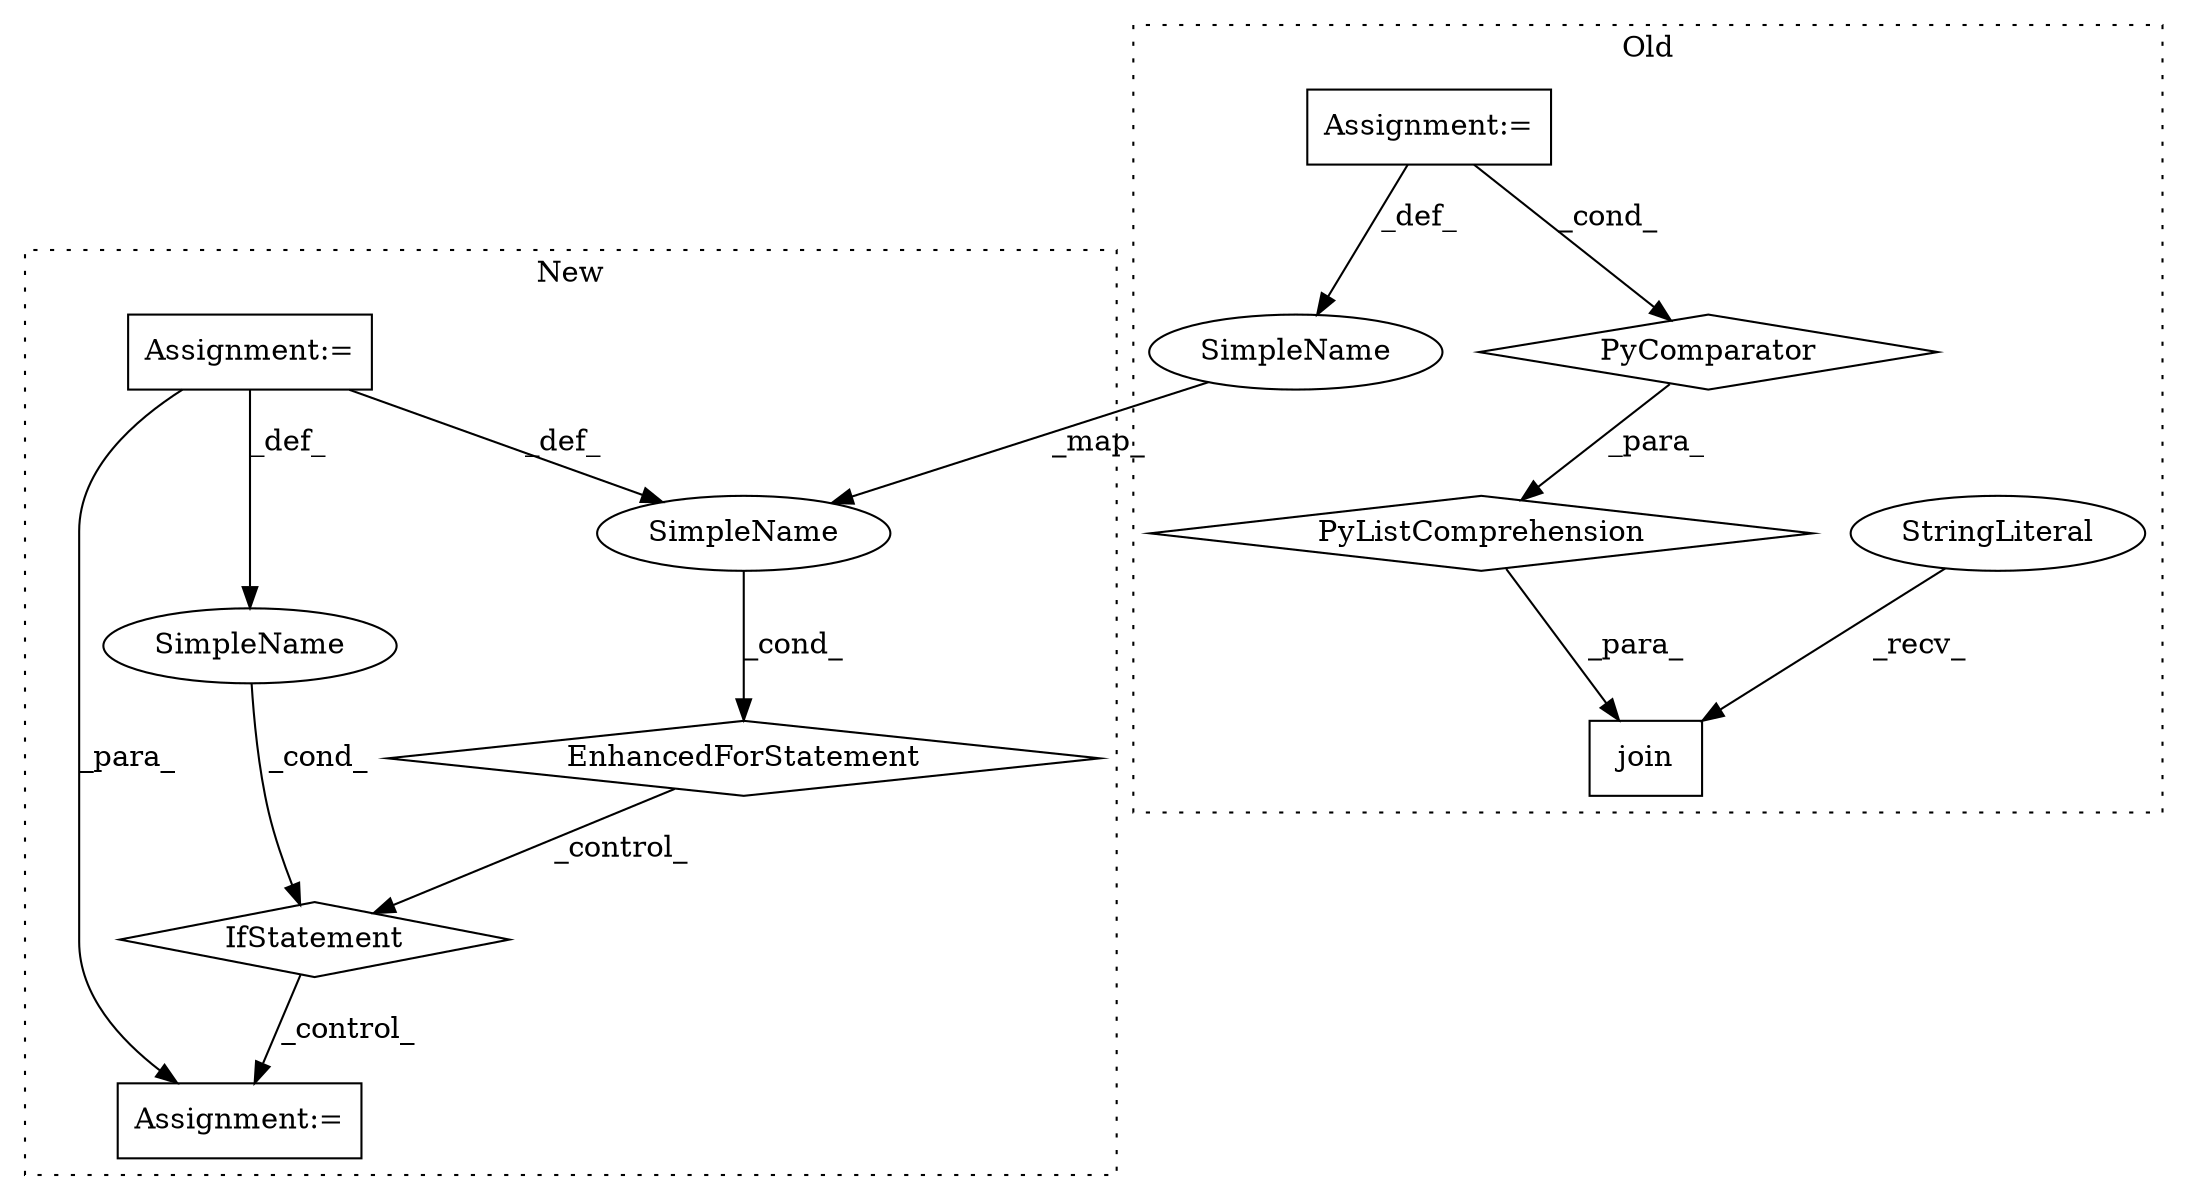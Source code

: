 digraph G {
subgraph cluster0 {
1 [label="join" a="32" s="6220,6393" l="18,-5" shape="box"];
4 [label="StringLiteral" a="45" s="6216" l="3" shape="ellipse"];
5 [label="Assignment:=" a="7" s="6363" l="22" shape="box"];
6 [label="PyComparator" a="113" s="6363" l="22" shape="diamond"];
7 [label="PyListComprehension" a="109" s="6238" l="155" shape="diamond"];
10 [label="SimpleName" a="42" s="6366" l="3" shape="ellipse"];
label = "Old";
style="dotted";
}
subgraph cluster1 {
2 [label="EnhancedForStatement" a="70" s="6253,6324" l="57,2" shape="diamond"];
3 [label="Assignment:=" a="7" s="6253,6324" l="57,2" shape="box"];
8 [label="Assignment:=" a="7" s="6562" l="1" shape="box"];
9 [label="SimpleName" a="42" s="6314" l="3" shape="ellipse"];
11 [label="IfStatement" a="25" s="6361,6438" l="4,2" shape="diamond"];
12 [label="SimpleName" a="42" s="" l="" shape="ellipse"];
label = "New";
style="dotted";
}
2 -> 11 [label="_control_"];
3 -> 12 [label="_def_"];
3 -> 8 [label="_para_"];
3 -> 9 [label="_def_"];
4 -> 1 [label="_recv_"];
5 -> 10 [label="_def_"];
5 -> 6 [label="_cond_"];
6 -> 7 [label="_para_"];
7 -> 1 [label="_para_"];
9 -> 2 [label="_cond_"];
10 -> 9 [label="_map_"];
11 -> 8 [label="_control_"];
12 -> 11 [label="_cond_"];
}